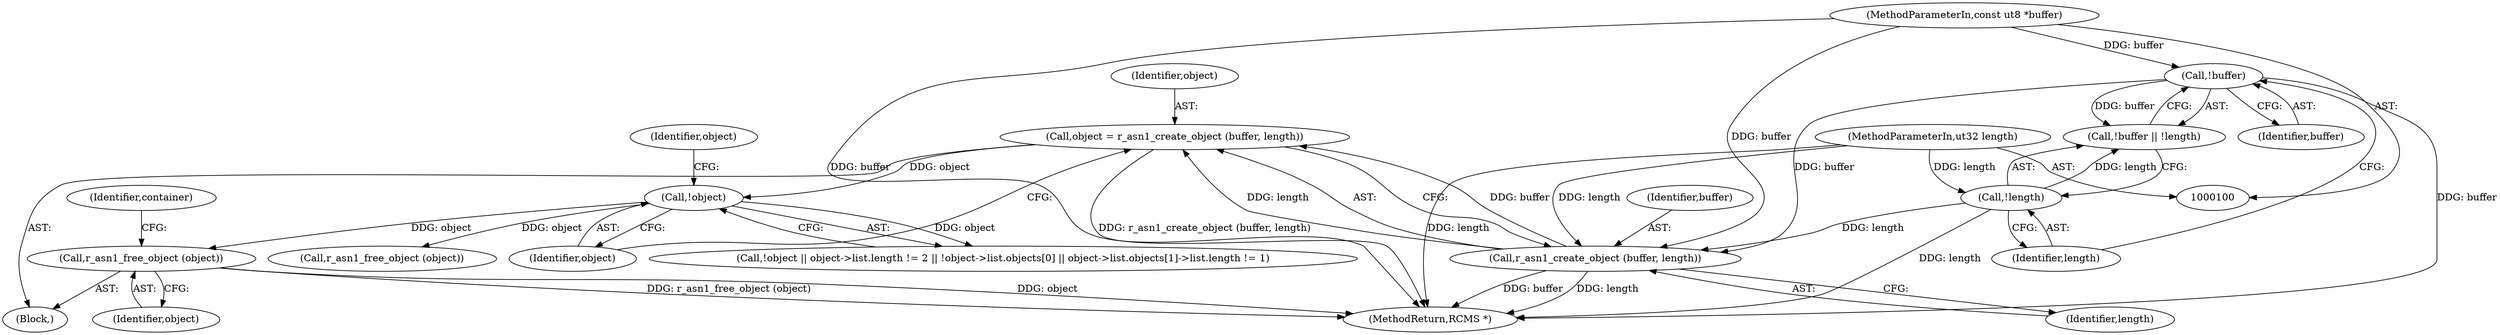 digraph "0_radare2_7ab66cca5bbdf6cb2d69339ef4f513d95e532dbf@API" {
"1000212" [label="(Call,r_asn1_free_object (object))"];
"1000132" [label="(Call,!object)"];
"1000125" [label="(Call,object = r_asn1_create_object (buffer, length))"];
"1000127" [label="(Call,r_asn1_create_object (buffer, length))"];
"1000108" [label="(Call,!buffer)"];
"1000101" [label="(MethodParameterIn,const ut8 *buffer)"];
"1000110" [label="(Call,!length)"];
"1000102" [label="(MethodParameterIn,ut32 length)"];
"1000212" [label="(Call,r_asn1_free_object (object))"];
"1000126" [label="(Identifier,object)"];
"1000108" [label="(Call,!buffer)"];
"1000138" [label="(Identifier,object)"];
"1000216" [label="(MethodReturn,RCMS *)"];
"1000102" [label="(MethodParameterIn,ut32 length)"];
"1000165" [label="(Call,r_asn1_free_object (object))"];
"1000213" [label="(Identifier,object)"];
"1000110" [label="(Call,!length)"];
"1000111" [label="(Identifier,length)"];
"1000125" [label="(Call,object = r_asn1_create_object (buffer, length))"];
"1000107" [label="(Call,!buffer || !length)"];
"1000133" [label="(Identifier,object)"];
"1000103" [label="(Block,)"];
"1000129" [label="(Identifier,length)"];
"1000127" [label="(Call,r_asn1_create_object (buffer, length))"];
"1000109" [label="(Identifier,buffer)"];
"1000101" [label="(MethodParameterIn,const ut8 *buffer)"];
"1000132" [label="(Call,!object)"];
"1000131" [label="(Call,!object || object->list.length != 2 || !object->list.objects[0] || object->list.objects[1]->list.length != 1)"];
"1000215" [label="(Identifier,container)"];
"1000128" [label="(Identifier,buffer)"];
"1000212" -> "1000103"  [label="AST: "];
"1000212" -> "1000213"  [label="CFG: "];
"1000213" -> "1000212"  [label="AST: "];
"1000215" -> "1000212"  [label="CFG: "];
"1000212" -> "1000216"  [label="DDG: r_asn1_free_object (object)"];
"1000212" -> "1000216"  [label="DDG: object"];
"1000132" -> "1000212"  [label="DDG: object"];
"1000132" -> "1000131"  [label="AST: "];
"1000132" -> "1000133"  [label="CFG: "];
"1000133" -> "1000132"  [label="AST: "];
"1000138" -> "1000132"  [label="CFG: "];
"1000131" -> "1000132"  [label="CFG: "];
"1000132" -> "1000131"  [label="DDG: object"];
"1000125" -> "1000132"  [label="DDG: object"];
"1000132" -> "1000165"  [label="DDG: object"];
"1000125" -> "1000103"  [label="AST: "];
"1000125" -> "1000127"  [label="CFG: "];
"1000126" -> "1000125"  [label="AST: "];
"1000127" -> "1000125"  [label="AST: "];
"1000133" -> "1000125"  [label="CFG: "];
"1000125" -> "1000216"  [label="DDG: r_asn1_create_object (buffer, length)"];
"1000127" -> "1000125"  [label="DDG: buffer"];
"1000127" -> "1000125"  [label="DDG: length"];
"1000127" -> "1000129"  [label="CFG: "];
"1000128" -> "1000127"  [label="AST: "];
"1000129" -> "1000127"  [label="AST: "];
"1000127" -> "1000216"  [label="DDG: buffer"];
"1000127" -> "1000216"  [label="DDG: length"];
"1000108" -> "1000127"  [label="DDG: buffer"];
"1000101" -> "1000127"  [label="DDG: buffer"];
"1000110" -> "1000127"  [label="DDG: length"];
"1000102" -> "1000127"  [label="DDG: length"];
"1000108" -> "1000107"  [label="AST: "];
"1000108" -> "1000109"  [label="CFG: "];
"1000109" -> "1000108"  [label="AST: "];
"1000111" -> "1000108"  [label="CFG: "];
"1000107" -> "1000108"  [label="CFG: "];
"1000108" -> "1000216"  [label="DDG: buffer"];
"1000108" -> "1000107"  [label="DDG: buffer"];
"1000101" -> "1000108"  [label="DDG: buffer"];
"1000101" -> "1000100"  [label="AST: "];
"1000101" -> "1000216"  [label="DDG: buffer"];
"1000110" -> "1000107"  [label="AST: "];
"1000110" -> "1000111"  [label="CFG: "];
"1000111" -> "1000110"  [label="AST: "];
"1000107" -> "1000110"  [label="CFG: "];
"1000110" -> "1000216"  [label="DDG: length"];
"1000110" -> "1000107"  [label="DDG: length"];
"1000102" -> "1000110"  [label="DDG: length"];
"1000102" -> "1000100"  [label="AST: "];
"1000102" -> "1000216"  [label="DDG: length"];
}

